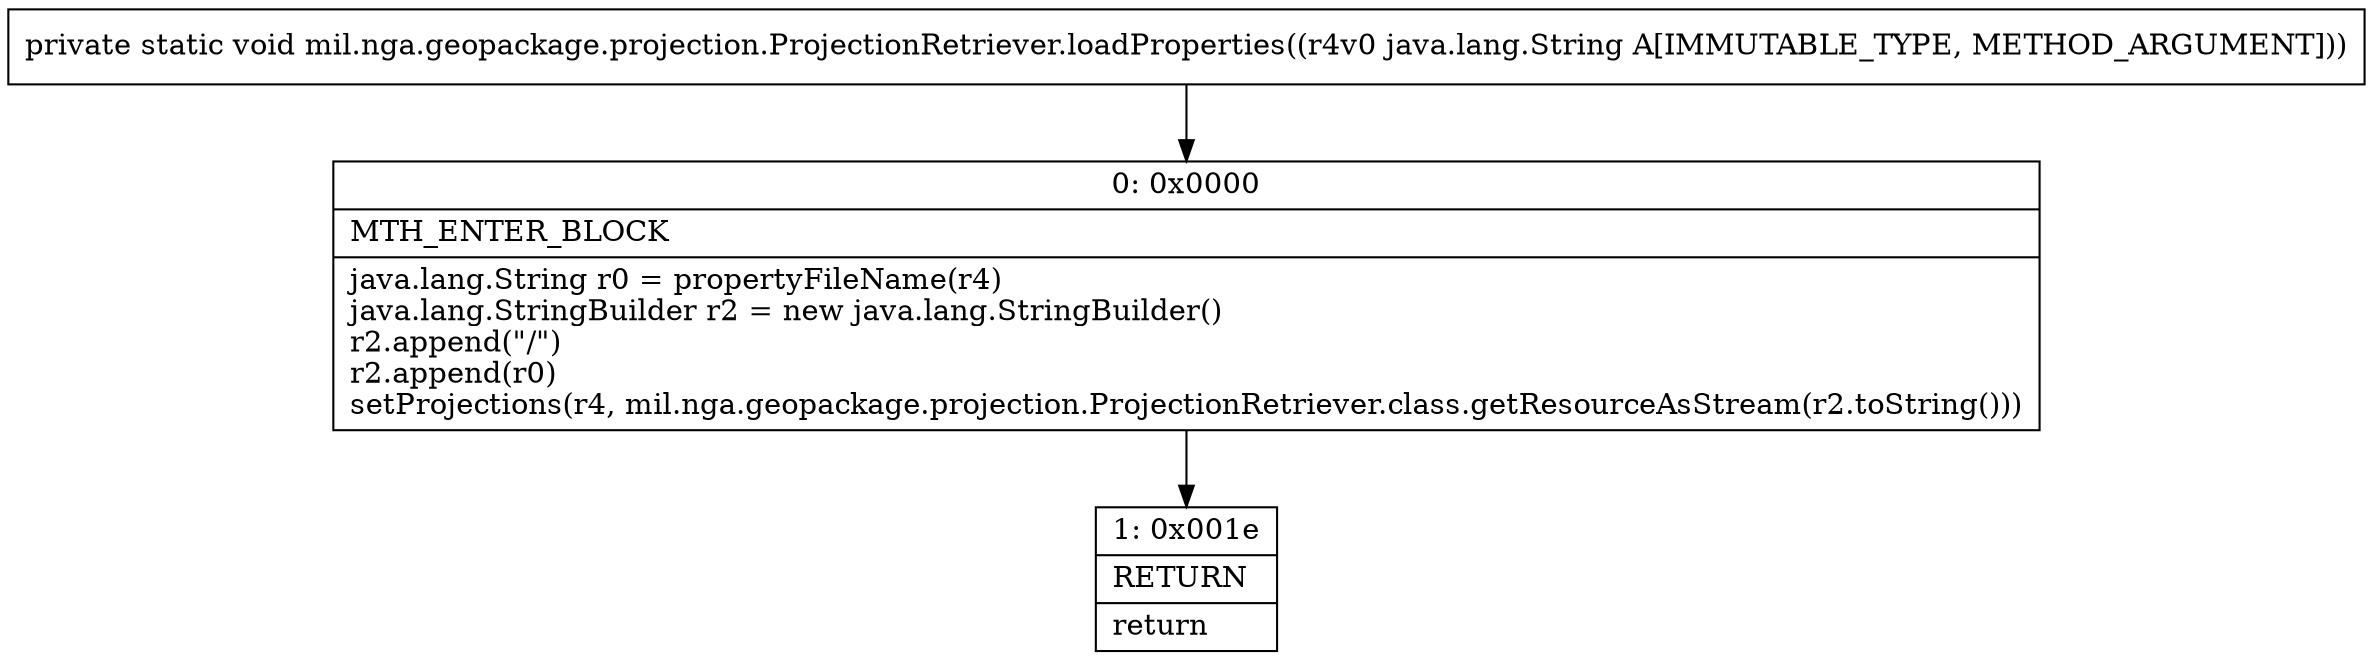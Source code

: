 digraph "CFG formil.nga.geopackage.projection.ProjectionRetriever.loadProperties(Ljava\/lang\/String;)V" {
Node_0 [shape=record,label="{0\:\ 0x0000|MTH_ENTER_BLOCK\l|java.lang.String r0 = propertyFileName(r4)\ljava.lang.StringBuilder r2 = new java.lang.StringBuilder()\lr2.append(\"\/\")\lr2.append(r0)\lsetProjections(r4, mil.nga.geopackage.projection.ProjectionRetriever.class.getResourceAsStream(r2.toString()))\l}"];
Node_1 [shape=record,label="{1\:\ 0x001e|RETURN\l|return\l}"];
MethodNode[shape=record,label="{private static void mil.nga.geopackage.projection.ProjectionRetriever.loadProperties((r4v0 java.lang.String A[IMMUTABLE_TYPE, METHOD_ARGUMENT])) }"];
MethodNode -> Node_0;
Node_0 -> Node_1;
}

